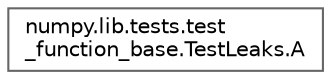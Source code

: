 digraph "Graphical Class Hierarchy"
{
 // LATEX_PDF_SIZE
  bgcolor="transparent";
  edge [fontname=Helvetica,fontsize=10,labelfontname=Helvetica,labelfontsize=10];
  node [fontname=Helvetica,fontsize=10,shape=box,height=0.2,width=0.4];
  rankdir="LR";
  Node0 [id="Node000000",label="numpy.lib.tests.test\l_function_base.TestLeaks.A",height=0.2,width=0.4,color="grey40", fillcolor="white", style="filled",URL="$da/d86/classnumpy_1_1lib_1_1tests_1_1test__function__base_1_1TestLeaks_1_1A.html",tooltip=" "];
}
